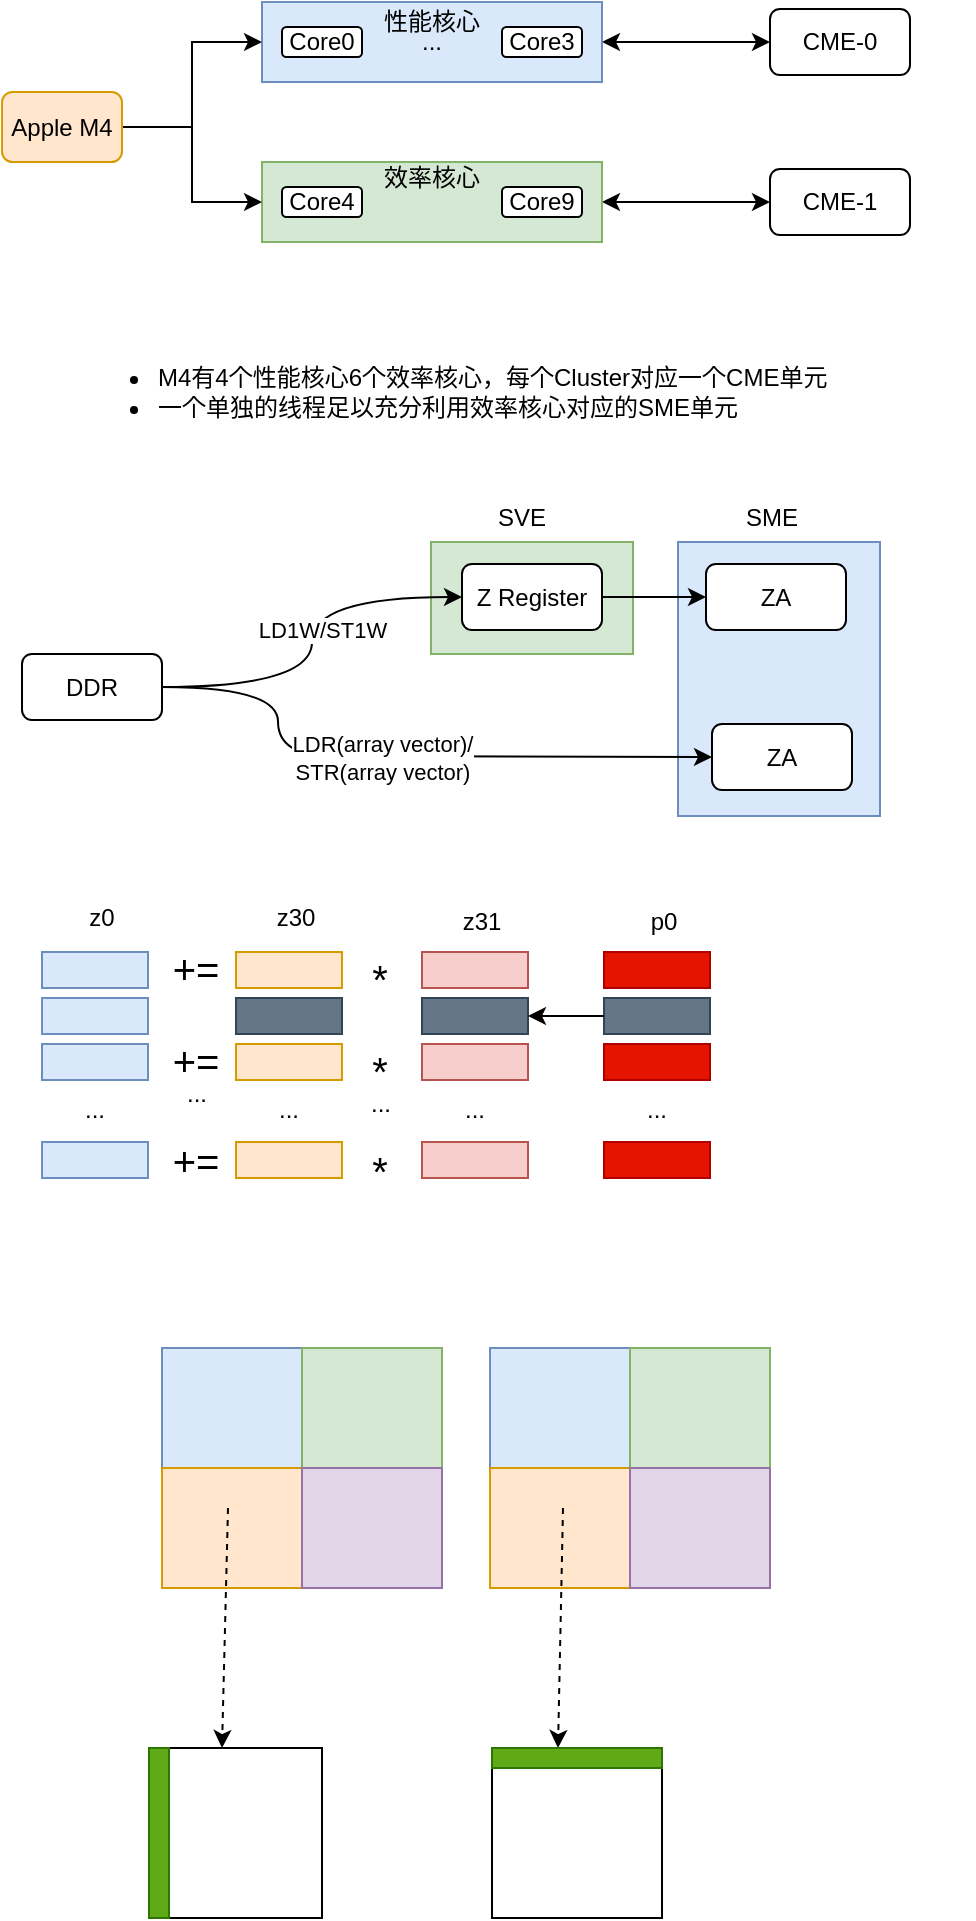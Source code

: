 <mxfile version="26.0.13">
  <diagram name="apple SME" id="xHhK6yr-5agY-Y5EWzCa">
    <mxGraphModel dx="819" dy="437" grid="1" gridSize="10" guides="1" tooltips="1" connect="1" arrows="1" fold="1" page="1" pageScale="1" pageWidth="827" pageHeight="1169" math="0" shadow="0">
      <root>
        <mxCell id="0" />
        <mxCell id="1" parent="0" />
        <mxCell id="55aNewZIKj-PdlUgYCJq-1" value="" style="rounded=0;whiteSpace=wrap;html=1;fillColor=#d5e8d4;strokeColor=#82b366;" parent="1" vertex="1">
          <mxGeometry x="214.5" y="317" width="101" height="56" as="geometry" />
        </mxCell>
        <mxCell id="55aNewZIKj-PdlUgYCJq-2" value="" style="rounded=0;whiteSpace=wrap;html=1;fillColor=#dae8fc;strokeColor=#6c8ebf;" parent="1" vertex="1">
          <mxGeometry x="338" y="317" width="101" height="137" as="geometry" />
        </mxCell>
        <mxCell id="55aNewZIKj-PdlUgYCJq-3" style="edgeStyle=orthogonalEdgeStyle;rounded=0;orthogonalLoop=1;jettySize=auto;html=1;exitX=1;exitY=0.5;exitDx=0;exitDy=0;entryX=0;entryY=0.5;entryDx=0;entryDy=0;startArrow=classic;startFill=1;" parent="1" source="55aNewZIKj-PdlUgYCJq-4" target="55aNewZIKj-PdlUgYCJq-14" edge="1">
          <mxGeometry relative="1" as="geometry" />
        </mxCell>
        <mxCell id="55aNewZIKj-PdlUgYCJq-4" value="" style="rounded=0;whiteSpace=wrap;html=1;fillColor=#dae8fc;strokeColor=#6c8ebf;" parent="1" vertex="1">
          <mxGeometry x="130" y="47" width="170" height="40" as="geometry" />
        </mxCell>
        <mxCell id="55aNewZIKj-PdlUgYCJq-5" style="edgeStyle=orthogonalEdgeStyle;rounded=0;orthogonalLoop=1;jettySize=auto;html=1;exitX=1;exitY=0.5;exitDx=0;exitDy=0;entryX=0;entryY=0.5;entryDx=0;entryDy=0;startArrow=classic;startFill=1;" parent="1" source="55aNewZIKj-PdlUgYCJq-6" target="55aNewZIKj-PdlUgYCJq-15" edge="1">
          <mxGeometry relative="1" as="geometry" />
        </mxCell>
        <mxCell id="55aNewZIKj-PdlUgYCJq-6" value="" style="rounded=0;whiteSpace=wrap;html=1;fillColor=#d5e8d4;strokeColor=#82b366;" parent="1" vertex="1">
          <mxGeometry x="130" y="127" width="170" height="40" as="geometry" />
        </mxCell>
        <mxCell id="55aNewZIKj-PdlUgYCJq-7" value="Core0" style="rounded=1;whiteSpace=wrap;html=1;" parent="1" vertex="1">
          <mxGeometry x="140" y="59.5" width="40" height="15" as="geometry" />
        </mxCell>
        <mxCell id="55aNewZIKj-PdlUgYCJq-8" value="Core3" style="rounded=1;whiteSpace=wrap;html=1;" parent="1" vertex="1">
          <mxGeometry x="250" y="59.5" width="40" height="15" as="geometry" />
        </mxCell>
        <mxCell id="55aNewZIKj-PdlUgYCJq-9" value="..." style="text;strokeColor=none;align=center;fillColor=none;html=1;verticalAlign=middle;whiteSpace=wrap;rounded=0;" parent="1" vertex="1">
          <mxGeometry x="185" y="52" width="60" height="30" as="geometry" />
        </mxCell>
        <mxCell id="55aNewZIKj-PdlUgYCJq-10" value="Core4" style="rounded=1;whiteSpace=wrap;html=1;" parent="1" vertex="1">
          <mxGeometry x="140" y="139.5" width="40" height="15" as="geometry" />
        </mxCell>
        <mxCell id="55aNewZIKj-PdlUgYCJq-11" value="Core9" style="rounded=1;whiteSpace=wrap;html=1;" parent="1" vertex="1">
          <mxGeometry x="250" y="139.5" width="40" height="15" as="geometry" />
        </mxCell>
        <mxCell id="55aNewZIKj-PdlUgYCJq-12" value="性能核心" style="text;strokeColor=none;align=center;fillColor=none;html=1;verticalAlign=middle;whiteSpace=wrap;rounded=0;" parent="1" vertex="1">
          <mxGeometry x="185" y="52" width="60" height="10" as="geometry" />
        </mxCell>
        <mxCell id="55aNewZIKj-PdlUgYCJq-13" value="效率核心" style="text;strokeColor=none;align=center;fillColor=none;html=1;verticalAlign=middle;whiteSpace=wrap;rounded=0;" parent="1" vertex="1">
          <mxGeometry x="185" y="129.5" width="60" height="10" as="geometry" />
        </mxCell>
        <mxCell id="55aNewZIKj-PdlUgYCJq-14" value="CME-0" style="rounded=1;whiteSpace=wrap;html=1;" parent="1" vertex="1">
          <mxGeometry x="384" y="50.5" width="70" height="33" as="geometry" />
        </mxCell>
        <mxCell id="55aNewZIKj-PdlUgYCJq-15" value="CME-1" style="rounded=1;whiteSpace=wrap;html=1;" parent="1" vertex="1">
          <mxGeometry x="384" y="130.5" width="70" height="33" as="geometry" />
        </mxCell>
        <mxCell id="55aNewZIKj-PdlUgYCJq-16" style="edgeStyle=orthogonalEdgeStyle;rounded=0;orthogonalLoop=1;jettySize=auto;html=1;exitX=1;exitY=0.5;exitDx=0;exitDy=0;entryX=0;entryY=0.5;entryDx=0;entryDy=0;" parent="1" source="55aNewZIKj-PdlUgYCJq-18" target="55aNewZIKj-PdlUgYCJq-4" edge="1">
          <mxGeometry relative="1" as="geometry" />
        </mxCell>
        <mxCell id="55aNewZIKj-PdlUgYCJq-17" style="edgeStyle=orthogonalEdgeStyle;rounded=0;orthogonalLoop=1;jettySize=auto;html=1;exitX=1;exitY=0.5;exitDx=0;exitDy=0;entryX=0;entryY=0.5;entryDx=0;entryDy=0;" parent="1" source="55aNewZIKj-PdlUgYCJq-18" target="55aNewZIKj-PdlUgYCJq-6" edge="1">
          <mxGeometry relative="1" as="geometry" />
        </mxCell>
        <mxCell id="55aNewZIKj-PdlUgYCJq-18" value="Apple M4" style="rounded=1;whiteSpace=wrap;html=1;fillColor=#ffe6cc;strokeColor=#d79b00;" parent="1" vertex="1">
          <mxGeometry y="92" width="60" height="35" as="geometry" />
        </mxCell>
        <mxCell id="55aNewZIKj-PdlUgYCJq-19" value="&lt;ul&gt;&lt;li&gt;M4有4个性能核心6个效率核心，每个Cluster对应一个CME单元&lt;/li&gt;&lt;li&gt;一个单独的线程足以充分利用效率核心对应的SME单元&lt;/li&gt;&lt;/ul&gt;" style="text;strokeColor=none;align=left;fillColor=none;html=1;verticalAlign=middle;whiteSpace=wrap;rounded=0;" parent="1" vertex="1">
          <mxGeometry x="36" y="197" width="450" height="90" as="geometry" />
        </mxCell>
        <mxCell id="55aNewZIKj-PdlUgYCJq-20" style="edgeStyle=orthogonalEdgeStyle;rounded=0;orthogonalLoop=1;jettySize=auto;html=1;exitX=1;exitY=0.5;exitDx=0;exitDy=0;entryX=0;entryY=0.5;entryDx=0;entryDy=0;" parent="1" source="55aNewZIKj-PdlUgYCJq-21" target="55aNewZIKj-PdlUgYCJq-22" edge="1">
          <mxGeometry relative="1" as="geometry" />
        </mxCell>
        <mxCell id="55aNewZIKj-PdlUgYCJq-21" value="Z Register" style="rounded=1;whiteSpace=wrap;html=1;" parent="1" vertex="1">
          <mxGeometry x="230" y="328" width="70" height="33" as="geometry" />
        </mxCell>
        <mxCell id="55aNewZIKj-PdlUgYCJq-22" value="ZA" style="rounded=1;whiteSpace=wrap;html=1;" parent="1" vertex="1">
          <mxGeometry x="352" y="328" width="70" height="33" as="geometry" />
        </mxCell>
        <mxCell id="55aNewZIKj-PdlUgYCJq-23" style="edgeStyle=orthogonalEdgeStyle;rounded=0;orthogonalLoop=1;jettySize=auto;html=1;exitX=1;exitY=0.5;exitDx=0;exitDy=0;entryX=0;entryY=0.5;entryDx=0;entryDy=0;curved=1;" parent="1" source="55aNewZIKj-PdlUgYCJq-26" target="55aNewZIKj-PdlUgYCJq-21" edge="1">
          <mxGeometry relative="1" as="geometry" />
        </mxCell>
        <mxCell id="55aNewZIKj-PdlUgYCJq-24" style="edgeStyle=orthogonalEdgeStyle;rounded=0;orthogonalLoop=1;jettySize=auto;html=1;exitX=1;exitY=0.5;exitDx=0;exitDy=0;entryX=0;entryY=0.5;entryDx=0;entryDy=0;curved=1;" parent="1" source="55aNewZIKj-PdlUgYCJq-26" target="55aNewZIKj-PdlUgYCJq-27" edge="1">
          <mxGeometry relative="1" as="geometry">
            <Array as="points">
              <mxPoint x="138" y="390" />
              <mxPoint x="138" y="424" />
              <mxPoint x="192" y="424" />
            </Array>
          </mxGeometry>
        </mxCell>
        <mxCell id="55aNewZIKj-PdlUgYCJq-25" value="LDR(array vector)/&lt;div&gt;STR(array vector)&lt;/div&gt;" style="edgeLabel;html=1;align=center;verticalAlign=middle;resizable=0;points=[];" parent="55aNewZIKj-PdlUgYCJq-24" vertex="1" connectable="0">
          <mxGeometry x="-0.256" y="-5" relative="1" as="geometry">
            <mxPoint x="29" y="-4" as="offset" />
          </mxGeometry>
        </mxCell>
        <mxCell id="55aNewZIKj-PdlUgYCJq-26" value="DDR" style="rounded=1;whiteSpace=wrap;html=1;" parent="1" vertex="1">
          <mxGeometry x="10" y="373" width="70" height="33" as="geometry" />
        </mxCell>
        <mxCell id="55aNewZIKj-PdlUgYCJq-27" value="ZA" style="rounded=1;whiteSpace=wrap;html=1;" parent="1" vertex="1">
          <mxGeometry x="355" y="408" width="70" height="33" as="geometry" />
        </mxCell>
        <mxCell id="55aNewZIKj-PdlUgYCJq-28" value="SME" style="text;strokeColor=none;align=center;fillColor=none;html=1;verticalAlign=middle;whiteSpace=wrap;rounded=0;" parent="1" vertex="1">
          <mxGeometry x="355" y="290" width="60" height="30" as="geometry" />
        </mxCell>
        <mxCell id="55aNewZIKj-PdlUgYCJq-29" value="SVE" style="text;strokeColor=none;align=center;fillColor=none;html=1;verticalAlign=middle;whiteSpace=wrap;rounded=0;" parent="1" vertex="1">
          <mxGeometry x="230" y="290" width="60" height="30" as="geometry" />
        </mxCell>
        <mxCell id="55aNewZIKj-PdlUgYCJq-30" value="LD1W/ST1W" style="edgeLabel;html=1;align=center;verticalAlign=middle;resizable=0;points=[];" parent="1" vertex="1" connectable="0">
          <mxGeometry x="159.998" y="360.996" as="geometry" />
        </mxCell>
        <mxCell id="55aNewZIKj-PdlUgYCJq-31" value="" style="group" parent="1" vertex="1" connectable="0">
          <mxGeometry x="20" y="522" width="53" height="113" as="geometry" />
        </mxCell>
        <mxCell id="55aNewZIKj-PdlUgYCJq-32" value="" style="rounded=0;whiteSpace=wrap;html=1;fillColor=#dae8fc;strokeColor=#6c8ebf;" parent="55aNewZIKj-PdlUgYCJq-31" vertex="1">
          <mxGeometry y="23" width="53" height="18" as="geometry" />
        </mxCell>
        <mxCell id="55aNewZIKj-PdlUgYCJq-33" value="" style="rounded=0;whiteSpace=wrap;html=1;fillColor=#dae8fc;strokeColor=#6c8ebf;" parent="55aNewZIKj-PdlUgYCJq-31" vertex="1">
          <mxGeometry y="46" width="53" height="18" as="geometry" />
        </mxCell>
        <mxCell id="55aNewZIKj-PdlUgYCJq-34" value="" style="rounded=0;whiteSpace=wrap;html=1;fillColor=#dae8fc;strokeColor=#6c8ebf;" parent="55aNewZIKj-PdlUgYCJq-31" vertex="1">
          <mxGeometry y="95" width="53" height="18" as="geometry" />
        </mxCell>
        <mxCell id="55aNewZIKj-PdlUgYCJq-35" value="..." style="text;strokeColor=none;align=center;fillColor=none;html=1;verticalAlign=middle;whiteSpace=wrap;rounded=0;" parent="55aNewZIKj-PdlUgYCJq-31" vertex="1">
          <mxGeometry y="64" width="53" height="30" as="geometry" />
        </mxCell>
        <mxCell id="55aNewZIKj-PdlUgYCJq-36" value="" style="rounded=0;whiteSpace=wrap;html=1;fillColor=#dae8fc;strokeColor=#6c8ebf;" parent="55aNewZIKj-PdlUgYCJq-31" vertex="1">
          <mxGeometry width="53" height="18" as="geometry" />
        </mxCell>
        <mxCell id="55aNewZIKj-PdlUgYCJq-37" value="" style="group" parent="1" vertex="1" connectable="0">
          <mxGeometry x="117" y="522" width="53" height="113" as="geometry" />
        </mxCell>
        <mxCell id="55aNewZIKj-PdlUgYCJq-38" value="" style="rounded=0;whiteSpace=wrap;html=1;fillColor=#647687;strokeColor=#314354;fontColor=#ffffff;" parent="55aNewZIKj-PdlUgYCJq-37" vertex="1">
          <mxGeometry y="23" width="53" height="18" as="geometry" />
        </mxCell>
        <mxCell id="55aNewZIKj-PdlUgYCJq-39" value="" style="rounded=0;whiteSpace=wrap;html=1;fillColor=#ffe6cc;strokeColor=#d79b00;" parent="55aNewZIKj-PdlUgYCJq-37" vertex="1">
          <mxGeometry y="46" width="53" height="18" as="geometry" />
        </mxCell>
        <mxCell id="55aNewZIKj-PdlUgYCJq-40" value="" style="rounded=0;whiteSpace=wrap;html=1;fillColor=#ffe6cc;strokeColor=#d79b00;" parent="55aNewZIKj-PdlUgYCJq-37" vertex="1">
          <mxGeometry y="95" width="53" height="18" as="geometry" />
        </mxCell>
        <mxCell id="55aNewZIKj-PdlUgYCJq-41" value="..." style="text;strokeColor=none;align=center;fillColor=none;html=1;verticalAlign=middle;whiteSpace=wrap;rounded=0;" parent="55aNewZIKj-PdlUgYCJq-37" vertex="1">
          <mxGeometry y="64" width="53" height="30" as="geometry" />
        </mxCell>
        <mxCell id="55aNewZIKj-PdlUgYCJq-42" value="" style="rounded=0;whiteSpace=wrap;html=1;fillColor=#ffe6cc;strokeColor=#d79b00;" parent="55aNewZIKj-PdlUgYCJq-37" vertex="1">
          <mxGeometry width="53" height="18" as="geometry" />
        </mxCell>
        <mxCell id="55aNewZIKj-PdlUgYCJq-43" value="" style="group" parent="1" vertex="1" connectable="0">
          <mxGeometry x="210" y="522" width="53" height="113" as="geometry" />
        </mxCell>
        <mxCell id="55aNewZIKj-PdlUgYCJq-44" value="" style="rounded=0;whiteSpace=wrap;html=1;fillColor=#647687;strokeColor=#314354;fontColor=#ffffff;" parent="55aNewZIKj-PdlUgYCJq-43" vertex="1">
          <mxGeometry y="23" width="53" height="18" as="geometry" />
        </mxCell>
        <mxCell id="55aNewZIKj-PdlUgYCJq-45" value="" style="rounded=0;whiteSpace=wrap;html=1;fillColor=#f8cecc;strokeColor=#b85450;" parent="55aNewZIKj-PdlUgYCJq-43" vertex="1">
          <mxGeometry y="46" width="53" height="18" as="geometry" />
        </mxCell>
        <mxCell id="55aNewZIKj-PdlUgYCJq-46" value="" style="rounded=0;whiteSpace=wrap;html=1;fillColor=#f8cecc;strokeColor=#b85450;" parent="55aNewZIKj-PdlUgYCJq-43" vertex="1">
          <mxGeometry y="95" width="53" height="18" as="geometry" />
        </mxCell>
        <mxCell id="55aNewZIKj-PdlUgYCJq-47" value="..." style="text;strokeColor=none;align=center;fillColor=none;html=1;verticalAlign=middle;whiteSpace=wrap;rounded=0;" parent="55aNewZIKj-PdlUgYCJq-43" vertex="1">
          <mxGeometry y="64" width="53" height="30" as="geometry" />
        </mxCell>
        <mxCell id="55aNewZIKj-PdlUgYCJq-48" value="" style="rounded=0;whiteSpace=wrap;html=1;fillColor=#f8cecc;strokeColor=#b85450;" parent="55aNewZIKj-PdlUgYCJq-43" vertex="1">
          <mxGeometry width="53" height="18" as="geometry" />
        </mxCell>
        <mxCell id="55aNewZIKj-PdlUgYCJq-49" value="" style="group" parent="1" vertex="1" connectable="0">
          <mxGeometry x="159" y="520" width="60" height="125.5" as="geometry" />
        </mxCell>
        <mxCell id="55aNewZIKj-PdlUgYCJq-50" value="*" style="text;strokeColor=none;align=center;fillColor=none;html=1;verticalAlign=middle;whiteSpace=wrap;rounded=0;fontSize=20;" parent="55aNewZIKj-PdlUgYCJq-49" vertex="1">
          <mxGeometry width="60" height="30" as="geometry" />
        </mxCell>
        <mxCell id="55aNewZIKj-PdlUgYCJq-51" value="*" style="text;strokeColor=none;align=center;fillColor=none;html=1;verticalAlign=middle;whiteSpace=wrap;rounded=0;fontSize=20;" parent="55aNewZIKj-PdlUgYCJq-49" vertex="1">
          <mxGeometry y="45.5" width="60" height="30" as="geometry" />
        </mxCell>
        <mxCell id="55aNewZIKj-PdlUgYCJq-52" value="*" style="text;strokeColor=none;align=center;fillColor=none;html=1;verticalAlign=middle;whiteSpace=wrap;rounded=0;fontSize=20;" parent="55aNewZIKj-PdlUgYCJq-49" vertex="1">
          <mxGeometry y="95.5" width="60" height="30" as="geometry" />
        </mxCell>
        <mxCell id="55aNewZIKj-PdlUgYCJq-53" value="..." style="text;strokeColor=none;align=center;fillColor=none;html=1;verticalAlign=middle;whiteSpace=wrap;rounded=0;" parent="55aNewZIKj-PdlUgYCJq-49" vertex="1">
          <mxGeometry x="3.5" y="62.5" width="53" height="30" as="geometry" />
        </mxCell>
        <mxCell id="55aNewZIKj-PdlUgYCJq-54" value="" style="group;fontSize=11;" parent="1" vertex="1" connectable="0">
          <mxGeometry x="67" y="515" width="60" height="125.5" as="geometry" />
        </mxCell>
        <mxCell id="55aNewZIKj-PdlUgYCJq-55" value="+=" style="text;strokeColor=none;align=center;fillColor=none;html=1;verticalAlign=middle;whiteSpace=wrap;rounded=0;fontSize=20;" parent="55aNewZIKj-PdlUgYCJq-54" vertex="1">
          <mxGeometry width="60" height="30" as="geometry" />
        </mxCell>
        <mxCell id="55aNewZIKj-PdlUgYCJq-56" value="+=" style="text;strokeColor=none;align=center;fillColor=none;html=1;verticalAlign=middle;whiteSpace=wrap;rounded=0;fontSize=20;" parent="55aNewZIKj-PdlUgYCJq-54" vertex="1">
          <mxGeometry y="45.5" width="60" height="30" as="geometry" />
        </mxCell>
        <mxCell id="55aNewZIKj-PdlUgYCJq-57" value="+=" style="text;strokeColor=none;align=center;fillColor=none;html=1;verticalAlign=middle;whiteSpace=wrap;rounded=0;fontSize=20;" parent="55aNewZIKj-PdlUgYCJq-54" vertex="1">
          <mxGeometry y="95.5" width="60" height="30" as="geometry" />
        </mxCell>
        <mxCell id="55aNewZIKj-PdlUgYCJq-58" value="..." style="text;strokeColor=none;align=center;fillColor=none;html=1;verticalAlign=middle;whiteSpace=wrap;rounded=0;" parent="55aNewZIKj-PdlUgYCJq-54" vertex="1">
          <mxGeometry x="3.5" y="62.5" width="53" height="30" as="geometry" />
        </mxCell>
        <mxCell id="55aNewZIKj-PdlUgYCJq-59" value="" style="group" parent="1" vertex="1" connectable="0">
          <mxGeometry x="301" y="522" width="53" height="113" as="geometry" />
        </mxCell>
        <mxCell id="55aNewZIKj-PdlUgYCJq-60" value="" style="rounded=0;whiteSpace=wrap;html=1;fillColor=#647687;strokeColor=#314354;fontColor=#ffffff;" parent="55aNewZIKj-PdlUgYCJq-59" vertex="1">
          <mxGeometry y="23" width="53" height="18" as="geometry" />
        </mxCell>
        <mxCell id="55aNewZIKj-PdlUgYCJq-61" value="" style="rounded=0;whiteSpace=wrap;html=1;fillColor=#e51400;strokeColor=#B20000;fontColor=#ffffff;" parent="55aNewZIKj-PdlUgYCJq-59" vertex="1">
          <mxGeometry y="46" width="53" height="18" as="geometry" />
        </mxCell>
        <mxCell id="55aNewZIKj-PdlUgYCJq-62" value="" style="rounded=0;whiteSpace=wrap;html=1;fillColor=#e51400;strokeColor=#B20000;fontColor=#ffffff;" parent="55aNewZIKj-PdlUgYCJq-59" vertex="1">
          <mxGeometry y="95" width="53" height="18" as="geometry" />
        </mxCell>
        <mxCell id="55aNewZIKj-PdlUgYCJq-63" value="..." style="text;strokeColor=none;align=center;fillColor=none;html=1;verticalAlign=middle;whiteSpace=wrap;rounded=0;" parent="55aNewZIKj-PdlUgYCJq-59" vertex="1">
          <mxGeometry y="64" width="53" height="30" as="geometry" />
        </mxCell>
        <mxCell id="55aNewZIKj-PdlUgYCJq-64" value="" style="rounded=0;whiteSpace=wrap;html=1;fillColor=#e51400;strokeColor=#B20000;fontColor=#ffffff;" parent="55aNewZIKj-PdlUgYCJq-59" vertex="1">
          <mxGeometry width="53" height="18" as="geometry" />
        </mxCell>
        <mxCell id="55aNewZIKj-PdlUgYCJq-65" style="edgeStyle=orthogonalEdgeStyle;rounded=0;orthogonalLoop=1;jettySize=auto;html=1;exitX=0;exitY=0.5;exitDx=0;exitDy=0;entryX=1;entryY=0.5;entryDx=0;entryDy=0;" parent="1" source="55aNewZIKj-PdlUgYCJq-60" target="55aNewZIKj-PdlUgYCJq-44" edge="1">
          <mxGeometry relative="1" as="geometry" />
        </mxCell>
        <mxCell id="55aNewZIKj-PdlUgYCJq-66" value="z0" style="text;strokeColor=none;align=center;fillColor=none;html=1;verticalAlign=middle;whiteSpace=wrap;rounded=0;" parent="1" vertex="1">
          <mxGeometry x="20" y="490" width="60" height="30" as="geometry" />
        </mxCell>
        <mxCell id="55aNewZIKj-PdlUgYCJq-67" value="z30" style="text;strokeColor=none;align=center;fillColor=none;html=1;verticalAlign=middle;whiteSpace=wrap;rounded=0;" parent="1" vertex="1">
          <mxGeometry x="117" y="490" width="60" height="30" as="geometry" />
        </mxCell>
        <mxCell id="55aNewZIKj-PdlUgYCJq-68" value="z31" style="text;strokeColor=none;align=center;fillColor=none;html=1;verticalAlign=middle;whiteSpace=wrap;rounded=0;" parent="1" vertex="1">
          <mxGeometry x="210" y="492" width="60" height="30" as="geometry" />
        </mxCell>
        <mxCell id="55aNewZIKj-PdlUgYCJq-69" value="p0" style="text;strokeColor=none;align=center;fillColor=none;html=1;verticalAlign=middle;whiteSpace=wrap;rounded=0;" parent="1" vertex="1">
          <mxGeometry x="301" y="492" width="60" height="30" as="geometry" />
        </mxCell>
        <mxCell id="mM8kuKYwrLugyVXdToAk-3" value="" style="rounded=0;whiteSpace=wrap;html=1;fillColor=#dae8fc;strokeColor=#6c8ebf;" vertex="1" parent="1">
          <mxGeometry x="80" y="720" width="70" height="60" as="geometry" />
        </mxCell>
        <mxCell id="mM8kuKYwrLugyVXdToAk-4" value="" style="rounded=0;whiteSpace=wrap;html=1;fillColor=#ffe6cc;strokeColor=#d79b00;" vertex="1" parent="1">
          <mxGeometry x="80" y="780" width="70" height="60" as="geometry" />
        </mxCell>
        <mxCell id="mM8kuKYwrLugyVXdToAk-5" value="" style="rounded=0;whiteSpace=wrap;html=1;fillColor=#d5e8d4;strokeColor=#82b366;" vertex="1" parent="1">
          <mxGeometry x="150" y="720" width="70" height="60" as="geometry" />
        </mxCell>
        <mxCell id="mM8kuKYwrLugyVXdToAk-6" value="" style="rounded=0;whiteSpace=wrap;html=1;fillColor=#e1d5e7;strokeColor=#9673a6;" vertex="1" parent="1">
          <mxGeometry x="150" y="780" width="70" height="60" as="geometry" />
        </mxCell>
        <mxCell id="mM8kuKYwrLugyVXdToAk-11" value="" style="rounded=0;whiteSpace=wrap;html=1;fillColor=#dae8fc;strokeColor=#6c8ebf;" vertex="1" parent="1">
          <mxGeometry x="244" y="720" width="70" height="60" as="geometry" />
        </mxCell>
        <mxCell id="mM8kuKYwrLugyVXdToAk-12" value="" style="rounded=0;whiteSpace=wrap;html=1;fillColor=#ffe6cc;strokeColor=#d79b00;" vertex="1" parent="1">
          <mxGeometry x="244" y="780" width="70" height="60" as="geometry" />
        </mxCell>
        <mxCell id="mM8kuKYwrLugyVXdToAk-13" value="" style="rounded=0;whiteSpace=wrap;html=1;fillColor=#d5e8d4;strokeColor=#82b366;" vertex="1" parent="1">
          <mxGeometry x="314" y="720" width="70" height="60" as="geometry" />
        </mxCell>
        <mxCell id="mM8kuKYwrLugyVXdToAk-14" value="" style="rounded=0;whiteSpace=wrap;html=1;fillColor=#e1d5e7;strokeColor=#9673a6;" vertex="1" parent="1">
          <mxGeometry x="314" y="780" width="70" height="60" as="geometry" />
        </mxCell>
        <mxCell id="mM8kuKYwrLugyVXdToAk-15" value="" style="endArrow=classic;html=1;rounded=0;dashed=1;" edge="1" parent="1">
          <mxGeometry width="50" height="50" relative="1" as="geometry">
            <mxPoint x="113" y="800" as="sourcePoint" />
            <mxPoint x="110" y="920" as="targetPoint" />
          </mxGeometry>
        </mxCell>
        <mxCell id="mM8kuKYwrLugyVXdToAk-16" value="" style="endArrow=classic;html=1;rounded=0;dashed=1;" edge="1" parent="1">
          <mxGeometry width="50" height="50" relative="1" as="geometry">
            <mxPoint x="280.5" y="800" as="sourcePoint" />
            <mxPoint x="278" y="920" as="targetPoint" />
          </mxGeometry>
        </mxCell>
        <mxCell id="mM8kuKYwrLugyVXdToAk-19" value="" style="whiteSpace=wrap;html=1;aspect=fixed;" vertex="1" parent="1">
          <mxGeometry x="245" y="920" width="85" height="85" as="geometry" />
        </mxCell>
        <mxCell id="mM8kuKYwrLugyVXdToAk-20" value="" style="rounded=0;whiteSpace=wrap;html=1;fillColor=#60a917;fontColor=#ffffff;strokeColor=#2D7600;" vertex="1" parent="1">
          <mxGeometry x="245" y="920" width="85" height="10" as="geometry" />
        </mxCell>
        <mxCell id="mM8kuKYwrLugyVXdToAk-21" value="" style="whiteSpace=wrap;html=1;aspect=fixed;rotation=-90;" vertex="1" parent="1">
          <mxGeometry x="75" y="920" width="85" height="85" as="geometry" />
        </mxCell>
        <mxCell id="mM8kuKYwrLugyVXdToAk-22" value="" style="rounded=0;whiteSpace=wrap;html=1;fillColor=#60a917;fontColor=#ffffff;strokeColor=#2D7600;rotation=-90;" vertex="1" parent="1">
          <mxGeometry x="36" y="957.5" width="85" height="10" as="geometry" />
        </mxCell>
      </root>
    </mxGraphModel>
  </diagram>
</mxfile>
